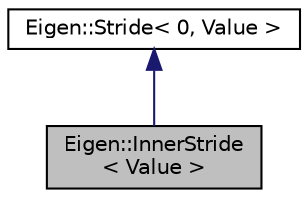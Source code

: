 digraph "Eigen::InnerStride&lt; Value &gt;"
{
  edge [fontname="Helvetica",fontsize="10",labelfontname="Helvetica",labelfontsize="10"];
  node [fontname="Helvetica",fontsize="10",shape=record];
  Node1 [label="Eigen::InnerStride\l\< Value \>",height=0.2,width=0.4,color="black", fillcolor="grey75", style="filled" fontcolor="black"];
  Node2 -> Node1 [dir="back",color="midnightblue",fontsize="10",style="solid",fontname="Helvetica"];
  Node2 [label="Eigen::Stride\< 0, Value \>",height=0.2,width=0.4,color="black", fillcolor="white", style="filled",URL="$classEigen_1_1Stride.html"];
}

